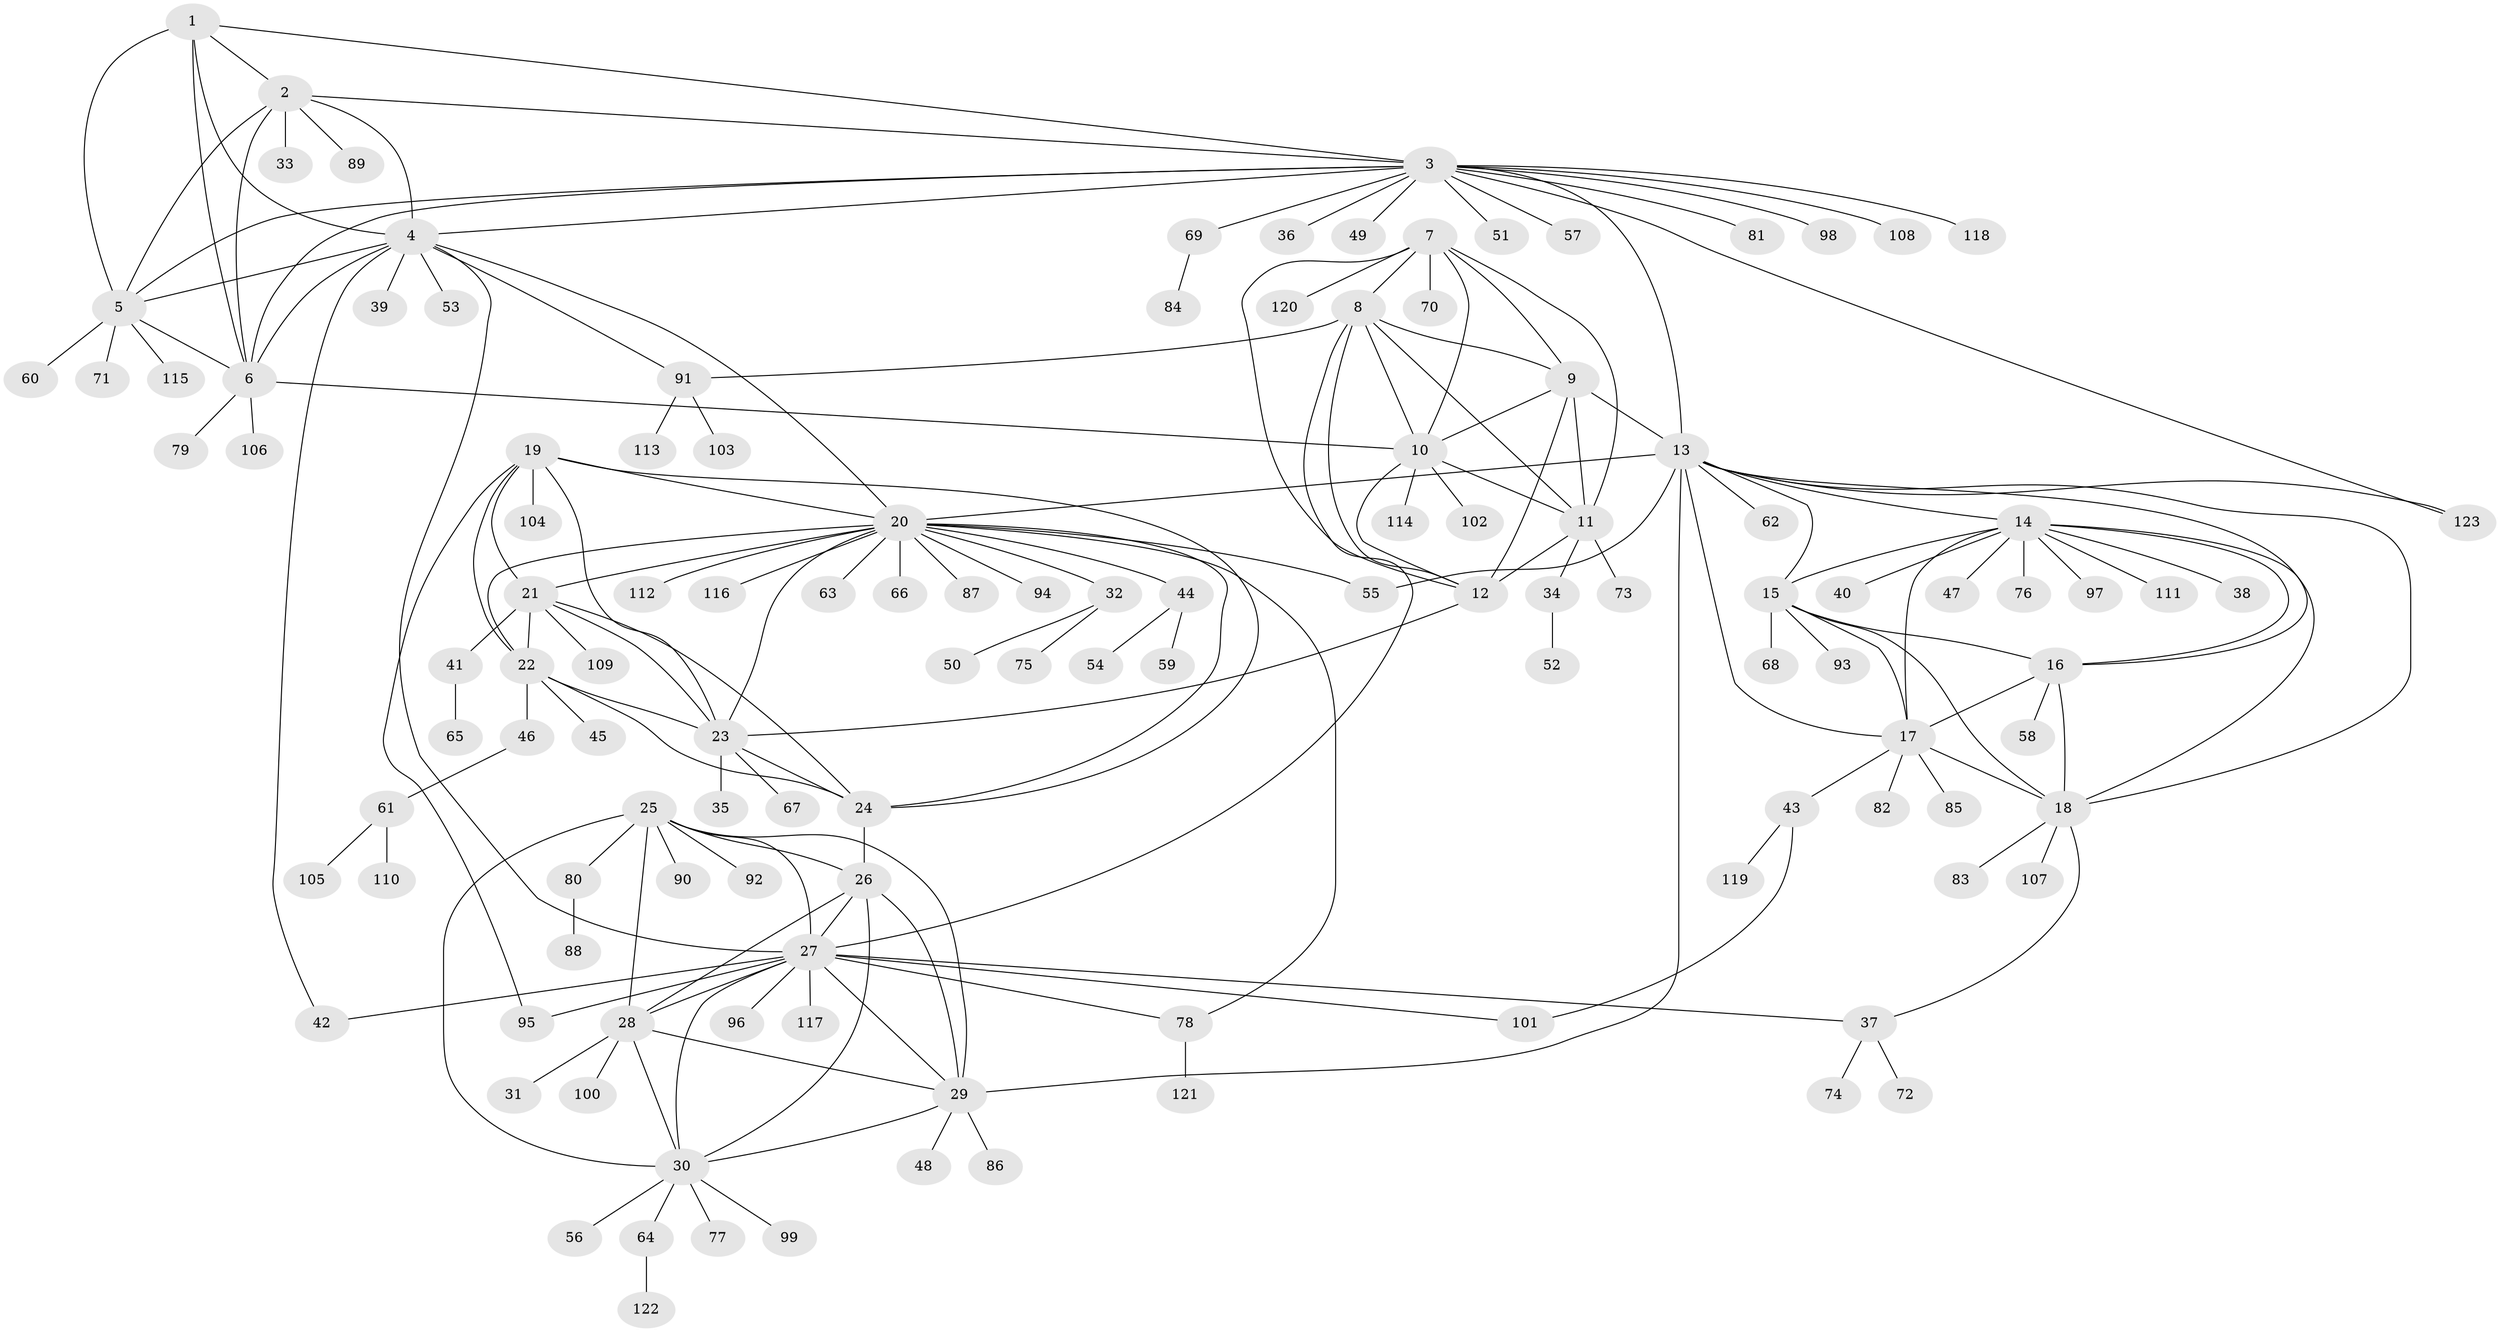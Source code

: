 // Generated by graph-tools (version 1.1) at 2025/15/03/09/25 04:15:53]
// undirected, 123 vertices, 186 edges
graph export_dot {
graph [start="1"]
  node [color=gray90,style=filled];
  1;
  2;
  3;
  4;
  5;
  6;
  7;
  8;
  9;
  10;
  11;
  12;
  13;
  14;
  15;
  16;
  17;
  18;
  19;
  20;
  21;
  22;
  23;
  24;
  25;
  26;
  27;
  28;
  29;
  30;
  31;
  32;
  33;
  34;
  35;
  36;
  37;
  38;
  39;
  40;
  41;
  42;
  43;
  44;
  45;
  46;
  47;
  48;
  49;
  50;
  51;
  52;
  53;
  54;
  55;
  56;
  57;
  58;
  59;
  60;
  61;
  62;
  63;
  64;
  65;
  66;
  67;
  68;
  69;
  70;
  71;
  72;
  73;
  74;
  75;
  76;
  77;
  78;
  79;
  80;
  81;
  82;
  83;
  84;
  85;
  86;
  87;
  88;
  89;
  90;
  91;
  92;
  93;
  94;
  95;
  96;
  97;
  98;
  99;
  100;
  101;
  102;
  103;
  104;
  105;
  106;
  107;
  108;
  109;
  110;
  111;
  112;
  113;
  114;
  115;
  116;
  117;
  118;
  119;
  120;
  121;
  122;
  123;
  1 -- 2;
  1 -- 3;
  1 -- 4;
  1 -- 5;
  1 -- 6;
  2 -- 3;
  2 -- 4;
  2 -- 5;
  2 -- 6;
  2 -- 33;
  2 -- 89;
  3 -- 4;
  3 -- 5;
  3 -- 6;
  3 -- 13;
  3 -- 36;
  3 -- 49;
  3 -- 51;
  3 -- 57;
  3 -- 69;
  3 -- 81;
  3 -- 98;
  3 -- 108;
  3 -- 118;
  3 -- 123;
  4 -- 5;
  4 -- 6;
  4 -- 20;
  4 -- 27;
  4 -- 39;
  4 -- 42;
  4 -- 53;
  4 -- 91;
  5 -- 6;
  5 -- 60;
  5 -- 71;
  5 -- 115;
  6 -- 10;
  6 -- 79;
  6 -- 106;
  7 -- 8;
  7 -- 9;
  7 -- 10;
  7 -- 11;
  7 -- 12;
  7 -- 70;
  7 -- 120;
  8 -- 9;
  8 -- 10;
  8 -- 11;
  8 -- 12;
  8 -- 27;
  8 -- 91;
  9 -- 10;
  9 -- 11;
  9 -- 12;
  9 -- 13;
  10 -- 11;
  10 -- 12;
  10 -- 102;
  10 -- 114;
  11 -- 12;
  11 -- 34;
  11 -- 73;
  12 -- 23;
  13 -- 14;
  13 -- 15;
  13 -- 16;
  13 -- 17;
  13 -- 18;
  13 -- 20;
  13 -- 29;
  13 -- 55;
  13 -- 62;
  13 -- 123;
  14 -- 15;
  14 -- 16;
  14 -- 17;
  14 -- 18;
  14 -- 38;
  14 -- 40;
  14 -- 47;
  14 -- 76;
  14 -- 97;
  14 -- 111;
  15 -- 16;
  15 -- 17;
  15 -- 18;
  15 -- 68;
  15 -- 93;
  16 -- 17;
  16 -- 18;
  16 -- 58;
  17 -- 18;
  17 -- 43;
  17 -- 82;
  17 -- 85;
  18 -- 37;
  18 -- 83;
  18 -- 107;
  19 -- 20;
  19 -- 21;
  19 -- 22;
  19 -- 23;
  19 -- 24;
  19 -- 95;
  19 -- 104;
  20 -- 21;
  20 -- 22;
  20 -- 23;
  20 -- 24;
  20 -- 32;
  20 -- 44;
  20 -- 55;
  20 -- 63;
  20 -- 66;
  20 -- 78;
  20 -- 87;
  20 -- 94;
  20 -- 112;
  20 -- 116;
  21 -- 22;
  21 -- 23;
  21 -- 24;
  21 -- 41;
  21 -- 109;
  22 -- 23;
  22 -- 24;
  22 -- 45;
  22 -- 46;
  23 -- 24;
  23 -- 35;
  23 -- 67;
  24 -- 26;
  25 -- 26;
  25 -- 27;
  25 -- 28;
  25 -- 29;
  25 -- 30;
  25 -- 80;
  25 -- 90;
  25 -- 92;
  26 -- 27;
  26 -- 28;
  26 -- 29;
  26 -- 30;
  27 -- 28;
  27 -- 29;
  27 -- 30;
  27 -- 37;
  27 -- 42;
  27 -- 78;
  27 -- 95;
  27 -- 96;
  27 -- 101;
  27 -- 117;
  28 -- 29;
  28 -- 30;
  28 -- 31;
  28 -- 100;
  29 -- 30;
  29 -- 48;
  29 -- 86;
  30 -- 56;
  30 -- 64;
  30 -- 77;
  30 -- 99;
  32 -- 50;
  32 -- 75;
  34 -- 52;
  37 -- 72;
  37 -- 74;
  41 -- 65;
  43 -- 101;
  43 -- 119;
  44 -- 54;
  44 -- 59;
  46 -- 61;
  61 -- 105;
  61 -- 110;
  64 -- 122;
  69 -- 84;
  78 -- 121;
  80 -- 88;
  91 -- 103;
  91 -- 113;
}
